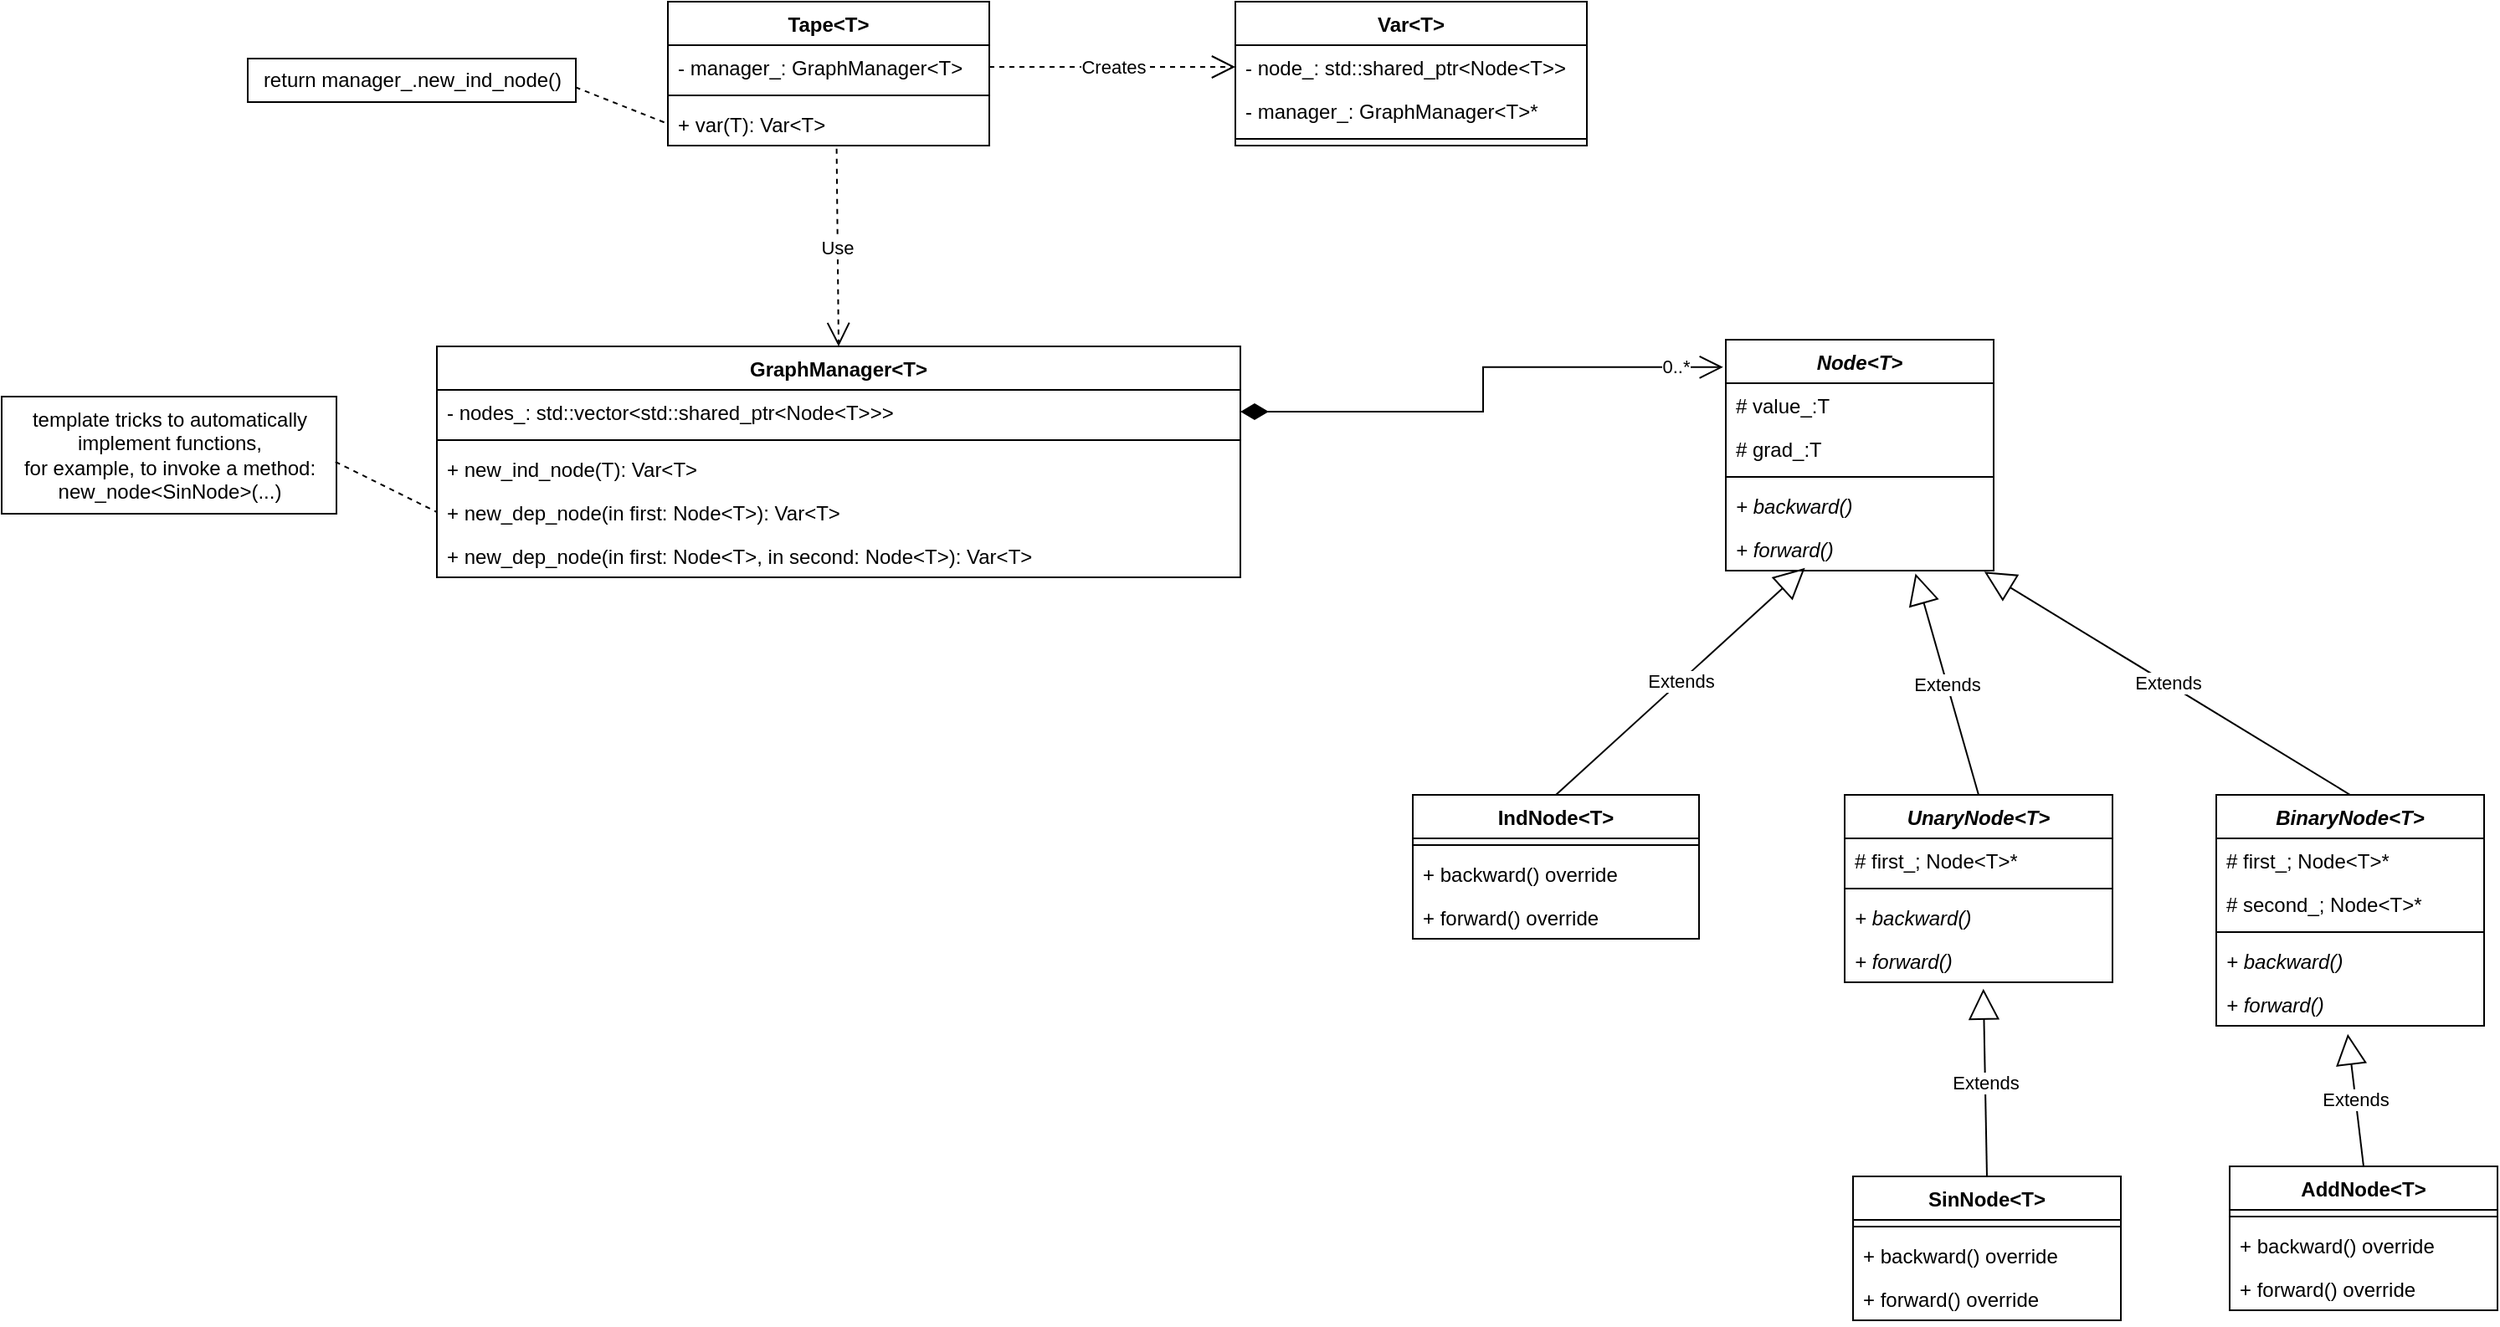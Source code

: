 <mxfile version="26.0.9">
  <diagram name="Page-1" id="E7ItXtVxkb0EkNfJRyOl">
    <mxGraphModel dx="2318" dy="1134" grid="0" gridSize="10" guides="1" tooltips="1" connect="1" arrows="1" fold="1" page="1" pageScale="1" pageWidth="850" pageHeight="1100" math="0" shadow="0">
      <root>
        <mxCell id="0" />
        <mxCell id="1" parent="0" />
        <mxCell id="luiZvTGX7wpIHtlbnvlm-1" value="&lt;div&gt;Tape&amp;lt;T&amp;gt;&lt;/div&gt;" style="swimlane;fontStyle=1;align=center;verticalAlign=top;childLayout=stackLayout;horizontal=1;startSize=26;horizontalStack=0;resizeParent=1;resizeParentMax=0;resizeLast=0;collapsible=1;marginBottom=0;whiteSpace=wrap;html=1;" parent="1" vertex="1">
          <mxGeometry x="-412" y="264" width="192" height="86" as="geometry" />
        </mxCell>
        <mxCell id="luiZvTGX7wpIHtlbnvlm-2" value="- manager_: GraphManager&amp;lt;T&amp;gt;" style="text;strokeColor=none;fillColor=none;align=left;verticalAlign=top;spacingLeft=4;spacingRight=4;overflow=hidden;rotatable=0;points=[[0,0.5],[1,0.5]];portConstraint=eastwest;whiteSpace=wrap;html=1;" parent="luiZvTGX7wpIHtlbnvlm-1" vertex="1">
          <mxGeometry y="26" width="192" height="26" as="geometry" />
        </mxCell>
        <mxCell id="luiZvTGX7wpIHtlbnvlm-3" value="" style="line;strokeWidth=1;fillColor=none;align=left;verticalAlign=middle;spacingTop=-1;spacingLeft=3;spacingRight=3;rotatable=0;labelPosition=right;points=[];portConstraint=eastwest;strokeColor=inherit;" parent="luiZvTGX7wpIHtlbnvlm-1" vertex="1">
          <mxGeometry y="52" width="192" height="8" as="geometry" />
        </mxCell>
        <mxCell id="luiZvTGX7wpIHtlbnvlm-4" value="+ var(T): Var&amp;lt;T&amp;gt;" style="text;strokeColor=none;fillColor=none;align=left;verticalAlign=top;spacingLeft=4;spacingRight=4;overflow=hidden;rotatable=0;points=[[0,0.5],[1,0.5]];portConstraint=eastwest;whiteSpace=wrap;html=1;" parent="luiZvTGX7wpIHtlbnvlm-1" vertex="1">
          <mxGeometry y="60" width="192" height="26" as="geometry" />
        </mxCell>
        <mxCell id="luiZvTGX7wpIHtlbnvlm-6" value="GraphManager&amp;lt;T&amp;gt;" style="swimlane;fontStyle=1;align=center;verticalAlign=top;childLayout=stackLayout;horizontal=1;startSize=26;horizontalStack=0;resizeParent=1;resizeParentMax=0;resizeLast=0;collapsible=1;marginBottom=0;whiteSpace=wrap;html=1;" parent="1" vertex="1">
          <mxGeometry x="-550" y="470" width="480" height="138" as="geometry" />
        </mxCell>
        <mxCell id="luiZvTGX7wpIHtlbnvlm-7" value="&lt;div&gt;- nodes_: std::vector&amp;lt;std::shared_ptr&amp;lt;Node&amp;lt;T&amp;gt;&amp;gt;&amp;gt;&lt;/div&gt;" style="text;strokeColor=none;fillColor=none;align=left;verticalAlign=top;spacingLeft=4;spacingRight=4;overflow=hidden;rotatable=0;points=[[0,0.5],[1,0.5]];portConstraint=eastwest;whiteSpace=wrap;html=1;" parent="luiZvTGX7wpIHtlbnvlm-6" vertex="1">
          <mxGeometry y="26" width="480" height="26" as="geometry" />
        </mxCell>
        <mxCell id="luiZvTGX7wpIHtlbnvlm-8" value="" style="line;strokeWidth=1;fillColor=none;align=left;verticalAlign=middle;spacingTop=-1;spacingLeft=3;spacingRight=3;rotatable=0;labelPosition=right;points=[];portConstraint=eastwest;strokeColor=inherit;" parent="luiZvTGX7wpIHtlbnvlm-6" vertex="1">
          <mxGeometry y="52" width="480" height="8" as="geometry" />
        </mxCell>
        <mxCell id="luiZvTGX7wpIHtlbnvlm-9" value="+ new_ind_node(T): Var&amp;lt;T&amp;gt;" style="text;strokeColor=none;fillColor=none;align=left;verticalAlign=top;spacingLeft=4;spacingRight=4;overflow=hidden;rotatable=0;points=[[0,0.5],[1,0.5]];portConstraint=eastwest;whiteSpace=wrap;html=1;" parent="luiZvTGX7wpIHtlbnvlm-6" vertex="1">
          <mxGeometry y="60" width="480" height="26" as="geometry" />
        </mxCell>
        <mxCell id="luiZvTGX7wpIHtlbnvlm-10" value="+ new_dep_node(in first: Node&amp;lt;T&amp;gt;): Var&lt;span style=&quot;background-color: transparent; color: light-dark(rgb(0, 0, 0), rgb(255, 255, 255));&quot;&gt;&amp;lt;T&amp;gt;&lt;/span&gt;" style="text;strokeColor=none;fillColor=none;align=left;verticalAlign=top;spacingLeft=4;spacingRight=4;overflow=hidden;rotatable=0;points=[[0,0.5],[1,0.5]];portConstraint=eastwest;whiteSpace=wrap;html=1;" parent="luiZvTGX7wpIHtlbnvlm-6" vertex="1">
          <mxGeometry y="86" width="480" height="26" as="geometry" />
        </mxCell>
        <mxCell id="luiZvTGX7wpIHtlbnvlm-11" value="+ new_dep_node(in first: Node&amp;lt;T&amp;gt;, in second: Node&amp;lt;T&amp;gt;): Var&amp;lt;T&amp;gt;" style="text;strokeColor=none;fillColor=none;align=left;verticalAlign=top;spacingLeft=4;spacingRight=4;overflow=hidden;rotatable=0;points=[[0,0.5],[1,0.5]];portConstraint=eastwest;whiteSpace=wrap;html=1;" parent="luiZvTGX7wpIHtlbnvlm-6" vertex="1">
          <mxGeometry y="112" width="480" height="26" as="geometry" />
        </mxCell>
        <mxCell id="luiZvTGX7wpIHtlbnvlm-13" value="template tricks to automatically &lt;br&gt;implement functions, &lt;br&gt;for example, to invoke a method:&lt;br&gt;new_node&amp;lt;SinNode&amp;gt;(...)" style="text;html=1;align=center;verticalAlign=middle;resizable=0;points=[];autosize=1;strokeColor=default;fillColor=none;" parent="1" vertex="1">
          <mxGeometry x="-810" y="500" width="200" height="70" as="geometry" />
        </mxCell>
        <mxCell id="luiZvTGX7wpIHtlbnvlm-15" value="" style="endArrow=none;dashed=1;html=1;rounded=0;exitX=0.997;exitY=0.557;exitDx=0;exitDy=0;exitPerimeter=0;entryX=0;entryY=0.5;entryDx=0;entryDy=0;" parent="1" source="luiZvTGX7wpIHtlbnvlm-13" target="luiZvTGX7wpIHtlbnvlm-10" edge="1">
          <mxGeometry width="50" height="50" relative="1" as="geometry">
            <mxPoint x="-490" y="560" as="sourcePoint" />
            <mxPoint x="-440" y="510" as="targetPoint" />
          </mxGeometry>
        </mxCell>
        <mxCell id="luiZvTGX7wpIHtlbnvlm-17" value="Node&amp;lt;T&amp;gt;" style="swimlane;fontStyle=3;align=center;verticalAlign=top;childLayout=stackLayout;horizontal=1;startSize=26;horizontalStack=0;resizeParent=1;resizeParentMax=0;resizeLast=0;collapsible=1;marginBottom=0;whiteSpace=wrap;html=1;" parent="1" vertex="1">
          <mxGeometry x="220" y="466" width="160" height="138" as="geometry" />
        </mxCell>
        <mxCell id="luiZvTGX7wpIHtlbnvlm-18" value="&lt;div&gt;# value_:T&lt;/div&gt;" style="text;strokeColor=none;fillColor=none;align=left;verticalAlign=top;spacingLeft=4;spacingRight=4;overflow=hidden;rotatable=0;points=[[0,0.5],[1,0.5]];portConstraint=eastwest;whiteSpace=wrap;html=1;" parent="luiZvTGX7wpIHtlbnvlm-17" vertex="1">
          <mxGeometry y="26" width="160" height="26" as="geometry" />
        </mxCell>
        <mxCell id="luiZvTGX7wpIHtlbnvlm-21" value="&lt;div&gt;# grad_:T&lt;/div&gt;" style="text;strokeColor=none;fillColor=none;align=left;verticalAlign=top;spacingLeft=4;spacingRight=4;overflow=hidden;rotatable=0;points=[[0,0.5],[1,0.5]];portConstraint=eastwest;whiteSpace=wrap;html=1;" parent="luiZvTGX7wpIHtlbnvlm-17" vertex="1">
          <mxGeometry y="52" width="160" height="26" as="geometry" />
        </mxCell>
        <mxCell id="luiZvTGX7wpIHtlbnvlm-19" value="" style="line;strokeWidth=1;fillColor=none;align=left;verticalAlign=middle;spacingTop=-1;spacingLeft=3;spacingRight=3;rotatable=0;labelPosition=right;points=[];portConstraint=eastwest;strokeColor=inherit;" parent="luiZvTGX7wpIHtlbnvlm-17" vertex="1">
          <mxGeometry y="78" width="160" height="8" as="geometry" />
        </mxCell>
        <mxCell id="luiZvTGX7wpIHtlbnvlm-20" value="&lt;div&gt;+ backward()&lt;/div&gt;" style="text;strokeColor=none;fillColor=none;align=left;verticalAlign=top;spacingLeft=4;spacingRight=4;overflow=hidden;rotatable=0;points=[[0,0.5],[1,0.5]];portConstraint=eastwest;whiteSpace=wrap;html=1;fontStyle=2" parent="luiZvTGX7wpIHtlbnvlm-17" vertex="1">
          <mxGeometry y="86" width="160" height="26" as="geometry" />
        </mxCell>
        <mxCell id="luiZvTGX7wpIHtlbnvlm-22" value="&lt;div&gt;+ forward()&lt;/div&gt;" style="text;strokeColor=none;fillColor=none;align=left;verticalAlign=top;spacingLeft=4;spacingRight=4;overflow=hidden;rotatable=0;points=[[0,0.5],[1,0.5]];portConstraint=eastwest;whiteSpace=wrap;html=1;fontStyle=2" parent="luiZvTGX7wpIHtlbnvlm-17" vertex="1">
          <mxGeometry y="112" width="160" height="26" as="geometry" />
        </mxCell>
        <mxCell id="luiZvTGX7wpIHtlbnvlm-23" value="" style="endArrow=open;html=1;endSize=12;startArrow=diamondThin;startSize=14;startFill=1;edgeStyle=orthogonalEdgeStyle;align=left;verticalAlign=bottom;rounded=0;exitX=1;exitY=0.5;exitDx=0;exitDy=0;entryX=-0.01;entryY=0.119;entryDx=0;entryDy=0;entryPerimeter=0;curved=0;" parent="1" source="luiZvTGX7wpIHtlbnvlm-7" target="luiZvTGX7wpIHtlbnvlm-17" edge="1">
          <mxGeometry x="-1" y="3" relative="1" as="geometry">
            <mxPoint x="-140" y="690" as="sourcePoint" />
            <mxPoint x="20" y="690" as="targetPoint" />
          </mxGeometry>
        </mxCell>
        <mxCell id="luiZvTGX7wpIHtlbnvlm-24" value="0..*" style="edgeLabel;html=1;align=center;verticalAlign=middle;resizable=0;points=[];" parent="luiZvTGX7wpIHtlbnvlm-23" vertex="1" connectable="0">
          <mxGeometry x="0.951" y="1" relative="1" as="geometry">
            <mxPoint x="-21" as="offset" />
          </mxGeometry>
        </mxCell>
        <mxCell id="luiZvTGX7wpIHtlbnvlm-29" value="IndNode&amp;lt;T&amp;gt;" style="swimlane;fontStyle=1;align=center;verticalAlign=top;childLayout=stackLayout;horizontal=1;startSize=26;horizontalStack=0;resizeParent=1;resizeParentMax=0;resizeLast=0;collapsible=1;marginBottom=0;whiteSpace=wrap;html=1;" parent="1" vertex="1">
          <mxGeometry x="33" y="738" width="171" height="86" as="geometry" />
        </mxCell>
        <mxCell id="luiZvTGX7wpIHtlbnvlm-32" value="" style="line;strokeWidth=1;fillColor=none;align=left;verticalAlign=middle;spacingTop=-1;spacingLeft=3;spacingRight=3;rotatable=0;labelPosition=right;points=[];portConstraint=eastwest;strokeColor=inherit;" parent="luiZvTGX7wpIHtlbnvlm-29" vertex="1">
          <mxGeometry y="26" width="171" height="8" as="geometry" />
        </mxCell>
        <mxCell id="luiZvTGX7wpIHtlbnvlm-33" value="&lt;div&gt;+ backward() override&lt;br&gt;&lt;/div&gt;" style="text;strokeColor=none;fillColor=none;align=left;verticalAlign=top;spacingLeft=4;spacingRight=4;overflow=hidden;rotatable=0;points=[[0,0.5],[1,0.5]];portConstraint=eastwest;whiteSpace=wrap;html=1;fontStyle=0" parent="luiZvTGX7wpIHtlbnvlm-29" vertex="1">
          <mxGeometry y="34" width="171" height="26" as="geometry" />
        </mxCell>
        <mxCell id="luiZvTGX7wpIHtlbnvlm-34" value="&lt;div&gt;+ forward() override&lt;/div&gt;" style="text;strokeColor=none;fillColor=none;align=left;verticalAlign=top;spacingLeft=4;spacingRight=4;overflow=hidden;rotatable=0;points=[[0,0.5],[1,0.5]];portConstraint=eastwest;whiteSpace=wrap;html=1;fontStyle=0" parent="luiZvTGX7wpIHtlbnvlm-29" vertex="1">
          <mxGeometry y="60" width="171" height="26" as="geometry" />
        </mxCell>
        <mxCell id="luiZvTGX7wpIHtlbnvlm-35" value="Extends" style="endArrow=block;endSize=16;endFill=0;html=1;rounded=0;exitX=0.5;exitY=0;exitDx=0;exitDy=0;entryX=0.296;entryY=0.936;entryDx=0;entryDy=0;entryPerimeter=0;" parent="1" source="luiZvTGX7wpIHtlbnvlm-29" target="luiZvTGX7wpIHtlbnvlm-22" edge="1">
          <mxGeometry width="160" relative="1" as="geometry">
            <mxPoint x="229" y="710" as="sourcePoint" />
            <mxPoint x="389" y="710" as="targetPoint" />
          </mxGeometry>
        </mxCell>
        <mxCell id="luiZvTGX7wpIHtlbnvlm-43" value="UnaryNode&amp;lt;T&amp;gt;" style="swimlane;fontStyle=3;align=center;verticalAlign=top;childLayout=stackLayout;horizontal=1;startSize=26;horizontalStack=0;resizeParent=1;resizeParentMax=0;resizeLast=0;collapsible=1;marginBottom=0;whiteSpace=wrap;html=1;" parent="1" vertex="1">
          <mxGeometry x="291" y="738" width="160" height="112" as="geometry" />
        </mxCell>
        <mxCell id="luiZvTGX7wpIHtlbnvlm-44" value="&lt;div&gt;# first_; Node&amp;lt;T&amp;gt;*&lt;br&gt;&lt;/div&gt;" style="text;strokeColor=none;fillColor=none;align=left;verticalAlign=top;spacingLeft=4;spacingRight=4;overflow=hidden;rotatable=0;points=[[0,0.5],[1,0.5]];portConstraint=eastwest;whiteSpace=wrap;html=1;" parent="luiZvTGX7wpIHtlbnvlm-43" vertex="1">
          <mxGeometry y="26" width="160" height="26" as="geometry" />
        </mxCell>
        <mxCell id="luiZvTGX7wpIHtlbnvlm-46" value="" style="line;strokeWidth=1;fillColor=none;align=left;verticalAlign=middle;spacingTop=-1;spacingLeft=3;spacingRight=3;rotatable=0;labelPosition=right;points=[];portConstraint=eastwest;strokeColor=inherit;" parent="luiZvTGX7wpIHtlbnvlm-43" vertex="1">
          <mxGeometry y="52" width="160" height="8" as="geometry" />
        </mxCell>
        <mxCell id="luiZvTGX7wpIHtlbnvlm-47" value="&lt;div&gt;+ backward()&lt;/div&gt;" style="text;strokeColor=none;fillColor=none;align=left;verticalAlign=top;spacingLeft=4;spacingRight=4;overflow=hidden;rotatable=0;points=[[0,0.5],[1,0.5]];portConstraint=eastwest;whiteSpace=wrap;html=1;fontStyle=2" parent="luiZvTGX7wpIHtlbnvlm-43" vertex="1">
          <mxGeometry y="60" width="160" height="26" as="geometry" />
        </mxCell>
        <mxCell id="luiZvTGX7wpIHtlbnvlm-48" value="&lt;div&gt;+ forward()&lt;/div&gt;" style="text;strokeColor=none;fillColor=none;align=left;verticalAlign=top;spacingLeft=4;spacingRight=4;overflow=hidden;rotatable=0;points=[[0,0.5],[1,0.5]];portConstraint=eastwest;whiteSpace=wrap;html=1;fontStyle=2" parent="luiZvTGX7wpIHtlbnvlm-43" vertex="1">
          <mxGeometry y="86" width="160" height="26" as="geometry" />
        </mxCell>
        <mxCell id="luiZvTGX7wpIHtlbnvlm-50" value="Extends" style="endArrow=block;endSize=16;endFill=0;html=1;rounded=0;exitX=0.5;exitY=0;exitDx=0;exitDy=0;entryX=0.708;entryY=1.067;entryDx=0;entryDy=0;entryPerimeter=0;" parent="1" source="luiZvTGX7wpIHtlbnvlm-43" target="luiZvTGX7wpIHtlbnvlm-22" edge="1">
          <mxGeometry width="160" relative="1" as="geometry">
            <mxPoint x="129" y="748" as="sourcePoint" />
            <mxPoint x="277" y="612" as="targetPoint" />
          </mxGeometry>
        </mxCell>
        <mxCell id="luiZvTGX7wpIHtlbnvlm-57" value="BinaryNode&amp;lt;T&amp;gt;" style="swimlane;fontStyle=3;align=center;verticalAlign=top;childLayout=stackLayout;horizontal=1;startSize=26;horizontalStack=0;resizeParent=1;resizeParentMax=0;resizeLast=0;collapsible=1;marginBottom=0;whiteSpace=wrap;html=1;" parent="1" vertex="1">
          <mxGeometry x="513" y="738" width="160" height="138" as="geometry" />
        </mxCell>
        <mxCell id="luiZvTGX7wpIHtlbnvlm-58" value="&lt;div&gt;# first_; Node&amp;lt;T&amp;gt;*&lt;br&gt;&lt;/div&gt;" style="text;strokeColor=none;fillColor=none;align=left;verticalAlign=top;spacingLeft=4;spacingRight=4;overflow=hidden;rotatable=0;points=[[0,0.5],[1,0.5]];portConstraint=eastwest;whiteSpace=wrap;html=1;" parent="luiZvTGX7wpIHtlbnvlm-57" vertex="1">
          <mxGeometry y="26" width="160" height="26" as="geometry" />
        </mxCell>
        <mxCell id="luiZvTGX7wpIHtlbnvlm-63" value="&lt;div&gt;# second_; Node&amp;lt;T&amp;gt;*&lt;br&gt;&lt;/div&gt;" style="text;strokeColor=none;fillColor=none;align=left;verticalAlign=top;spacingLeft=4;spacingRight=4;overflow=hidden;rotatable=0;points=[[0,0.5],[1,0.5]];portConstraint=eastwest;whiteSpace=wrap;html=1;" parent="luiZvTGX7wpIHtlbnvlm-57" vertex="1">
          <mxGeometry y="52" width="160" height="26" as="geometry" />
        </mxCell>
        <mxCell id="luiZvTGX7wpIHtlbnvlm-59" value="" style="line;strokeWidth=1;fillColor=none;align=left;verticalAlign=middle;spacingTop=-1;spacingLeft=3;spacingRight=3;rotatable=0;labelPosition=right;points=[];portConstraint=eastwest;strokeColor=inherit;" parent="luiZvTGX7wpIHtlbnvlm-57" vertex="1">
          <mxGeometry y="78" width="160" height="8" as="geometry" />
        </mxCell>
        <mxCell id="luiZvTGX7wpIHtlbnvlm-60" value="&lt;div&gt;+ backward()&lt;/div&gt;" style="text;strokeColor=none;fillColor=none;align=left;verticalAlign=top;spacingLeft=4;spacingRight=4;overflow=hidden;rotatable=0;points=[[0,0.5],[1,0.5]];portConstraint=eastwest;whiteSpace=wrap;html=1;fontStyle=2" parent="luiZvTGX7wpIHtlbnvlm-57" vertex="1">
          <mxGeometry y="86" width="160" height="26" as="geometry" />
        </mxCell>
        <mxCell id="luiZvTGX7wpIHtlbnvlm-61" value="&lt;div&gt;+ forward()&lt;/div&gt;" style="text;strokeColor=none;fillColor=none;align=left;verticalAlign=top;spacingLeft=4;spacingRight=4;overflow=hidden;rotatable=0;points=[[0,0.5],[1,0.5]];portConstraint=eastwest;whiteSpace=wrap;html=1;fontStyle=2" parent="luiZvTGX7wpIHtlbnvlm-57" vertex="1">
          <mxGeometry y="112" width="160" height="26" as="geometry" />
        </mxCell>
        <mxCell id="luiZvTGX7wpIHtlbnvlm-64" value="Extends" style="endArrow=block;endSize=16;endFill=0;html=1;rounded=0;exitX=0.5;exitY=0;exitDx=0;exitDy=0;entryX=0.965;entryY=1.026;entryDx=0;entryDy=0;entryPerimeter=0;" parent="1" source="luiZvTGX7wpIHtlbnvlm-57" target="luiZvTGX7wpIHtlbnvlm-22" edge="1">
          <mxGeometry width="160" relative="1" as="geometry">
            <mxPoint x="381" y="748" as="sourcePoint" />
            <mxPoint x="343" y="616" as="targetPoint" />
          </mxGeometry>
        </mxCell>
        <mxCell id="luiZvTGX7wpIHtlbnvlm-65" value="AddNode&amp;lt;T&amp;gt;" style="swimlane;fontStyle=1;align=center;verticalAlign=top;childLayout=stackLayout;horizontal=1;startSize=26;horizontalStack=0;resizeParent=1;resizeParentMax=0;resizeLast=0;collapsible=1;marginBottom=0;whiteSpace=wrap;html=1;" parent="1" vertex="1">
          <mxGeometry x="521" y="960" width="160" height="86" as="geometry" />
        </mxCell>
        <mxCell id="luiZvTGX7wpIHtlbnvlm-68" value="" style="line;strokeWidth=1;fillColor=none;align=left;verticalAlign=middle;spacingTop=-1;spacingLeft=3;spacingRight=3;rotatable=0;labelPosition=right;points=[];portConstraint=eastwest;strokeColor=inherit;" parent="luiZvTGX7wpIHtlbnvlm-65" vertex="1">
          <mxGeometry y="26" width="160" height="8" as="geometry" />
        </mxCell>
        <mxCell id="luiZvTGX7wpIHtlbnvlm-69" value="&lt;div&gt;+ backward() override&lt;br&gt;&lt;/div&gt;" style="text;strokeColor=none;fillColor=none;align=left;verticalAlign=top;spacingLeft=4;spacingRight=4;overflow=hidden;rotatable=0;points=[[0,0.5],[1,0.5]];portConstraint=eastwest;whiteSpace=wrap;html=1;fontStyle=0" parent="luiZvTGX7wpIHtlbnvlm-65" vertex="1">
          <mxGeometry y="34" width="160" height="26" as="geometry" />
        </mxCell>
        <mxCell id="luiZvTGX7wpIHtlbnvlm-70" value="&lt;div&gt;+ forward() override&lt;/div&gt;" style="text;strokeColor=none;fillColor=none;align=left;verticalAlign=top;spacingLeft=4;spacingRight=4;overflow=hidden;rotatable=0;points=[[0,0.5],[1,0.5]];portConstraint=eastwest;whiteSpace=wrap;html=1;fontStyle=0" parent="luiZvTGX7wpIHtlbnvlm-65" vertex="1">
          <mxGeometry y="60" width="160" height="26" as="geometry" />
        </mxCell>
        <mxCell id="luiZvTGX7wpIHtlbnvlm-71" value="Extends" style="endArrow=block;endSize=16;endFill=0;html=1;rounded=0;exitX=0.5;exitY=0;exitDx=0;exitDy=0;entryX=0.491;entryY=1.188;entryDx=0;entryDy=0;entryPerimeter=0;" parent="1" source="luiZvTGX7wpIHtlbnvlm-65" target="luiZvTGX7wpIHtlbnvlm-61" edge="1">
          <mxGeometry width="160" relative="1" as="geometry">
            <mxPoint x="272" y="775" as="sourcePoint" />
            <mxPoint x="432" y="775" as="targetPoint" />
          </mxGeometry>
        </mxCell>
        <mxCell id="luiZvTGX7wpIHtlbnvlm-72" value="SinNode&amp;lt;T&amp;gt;" style="swimlane;fontStyle=1;align=center;verticalAlign=top;childLayout=stackLayout;horizontal=1;startSize=26;horizontalStack=0;resizeParent=1;resizeParentMax=0;resizeLast=0;collapsible=1;marginBottom=0;whiteSpace=wrap;html=1;" parent="1" vertex="1">
          <mxGeometry x="296" y="966" width="160" height="86" as="geometry" />
        </mxCell>
        <mxCell id="luiZvTGX7wpIHtlbnvlm-73" value="" style="line;strokeWidth=1;fillColor=none;align=left;verticalAlign=middle;spacingTop=-1;spacingLeft=3;spacingRight=3;rotatable=0;labelPosition=right;points=[];portConstraint=eastwest;strokeColor=inherit;" parent="luiZvTGX7wpIHtlbnvlm-72" vertex="1">
          <mxGeometry y="26" width="160" height="8" as="geometry" />
        </mxCell>
        <mxCell id="luiZvTGX7wpIHtlbnvlm-74" value="&lt;div&gt;+ backward() override&lt;br&gt;&lt;/div&gt;" style="text;strokeColor=none;fillColor=none;align=left;verticalAlign=top;spacingLeft=4;spacingRight=4;overflow=hidden;rotatable=0;points=[[0,0.5],[1,0.5]];portConstraint=eastwest;whiteSpace=wrap;html=1;fontStyle=0" parent="luiZvTGX7wpIHtlbnvlm-72" vertex="1">
          <mxGeometry y="34" width="160" height="26" as="geometry" />
        </mxCell>
        <mxCell id="luiZvTGX7wpIHtlbnvlm-75" value="&lt;div&gt;+ forward() override&lt;/div&gt;" style="text;strokeColor=none;fillColor=none;align=left;verticalAlign=top;spacingLeft=4;spacingRight=4;overflow=hidden;rotatable=0;points=[[0,0.5],[1,0.5]];portConstraint=eastwest;whiteSpace=wrap;html=1;fontStyle=0" parent="luiZvTGX7wpIHtlbnvlm-72" vertex="1">
          <mxGeometry y="60" width="160" height="26" as="geometry" />
        </mxCell>
        <mxCell id="luiZvTGX7wpIHtlbnvlm-76" value="Extends" style="endArrow=block;endSize=16;endFill=0;html=1;rounded=0;exitX=0.5;exitY=0;exitDx=0;exitDy=0;entryX=0.518;entryY=1.147;entryDx=0;entryDy=0;entryPerimeter=0;" parent="1" source="luiZvTGX7wpIHtlbnvlm-72" target="luiZvTGX7wpIHtlbnvlm-48" edge="1">
          <mxGeometry width="160" relative="1" as="geometry">
            <mxPoint x="272" y="775" as="sourcePoint" />
            <mxPoint x="432" y="775" as="targetPoint" />
          </mxGeometry>
        </mxCell>
        <mxCell id="lZfEsN3OYwq-n7Z0TbKd-1" value="Var&amp;lt;T&amp;gt;" style="swimlane;fontStyle=1;align=center;verticalAlign=top;childLayout=stackLayout;horizontal=1;startSize=26;horizontalStack=0;resizeParent=1;resizeParentMax=0;resizeLast=0;collapsible=1;marginBottom=0;whiteSpace=wrap;html=1;" vertex="1" parent="1">
          <mxGeometry x="-73" y="264" width="210" height="86" as="geometry" />
        </mxCell>
        <mxCell id="lZfEsN3OYwq-n7Z0TbKd-2" value="- node_: std::shared_ptr&amp;lt;Node&amp;lt;T&amp;gt;&amp;gt;" style="text;strokeColor=none;fillColor=none;align=left;verticalAlign=top;spacingLeft=4;spacingRight=4;overflow=hidden;rotatable=0;points=[[0,0.5],[1,0.5]];portConstraint=eastwest;whiteSpace=wrap;html=1;" vertex="1" parent="lZfEsN3OYwq-n7Z0TbKd-1">
          <mxGeometry y="26" width="210" height="26" as="geometry" />
        </mxCell>
        <mxCell id="lZfEsN3OYwq-n7Z0TbKd-5" value="- manager_: GraphManager&amp;lt;T&amp;gt;*" style="text;strokeColor=none;fillColor=none;align=left;verticalAlign=top;spacingLeft=4;spacingRight=4;overflow=hidden;rotatable=0;points=[[0,0.5],[1,0.5]];portConstraint=eastwest;whiteSpace=wrap;html=1;" vertex="1" parent="lZfEsN3OYwq-n7Z0TbKd-1">
          <mxGeometry y="52" width="210" height="26" as="geometry" />
        </mxCell>
        <mxCell id="lZfEsN3OYwq-n7Z0TbKd-3" value="" style="line;strokeWidth=1;fillColor=none;align=left;verticalAlign=middle;spacingTop=-1;spacingLeft=3;spacingRight=3;rotatable=0;labelPosition=right;points=[];portConstraint=eastwest;strokeColor=inherit;" vertex="1" parent="lZfEsN3OYwq-n7Z0TbKd-1">
          <mxGeometry y="78" width="210" height="8" as="geometry" />
        </mxCell>
        <mxCell id="lZfEsN3OYwq-n7Z0TbKd-12" value="Use" style="endArrow=open;endSize=12;dashed=1;html=1;rounded=0;exitX=0.525;exitY=1.073;exitDx=0;exitDy=0;exitPerimeter=0;entryX=0.5;entryY=0;entryDx=0;entryDy=0;" edge="1" parent="1" source="luiZvTGX7wpIHtlbnvlm-4" target="luiZvTGX7wpIHtlbnvlm-6">
          <mxGeometry width="160" relative="1" as="geometry">
            <mxPoint x="-97" y="651" as="sourcePoint" />
            <mxPoint x="63" y="651" as="targetPoint" />
          </mxGeometry>
        </mxCell>
        <mxCell id="lZfEsN3OYwq-n7Z0TbKd-13" value="Creates" style="endArrow=open;endSize=12;dashed=1;html=1;rounded=0;exitX=1;exitY=0.5;exitDx=0;exitDy=0;entryX=0;entryY=0.5;entryDx=0;entryDy=0;" edge="1" parent="1" source="luiZvTGX7wpIHtlbnvlm-2" target="lZfEsN3OYwq-n7Z0TbKd-2">
          <mxGeometry width="160" relative="1" as="geometry">
            <mxPoint x="-294" y="541" as="sourcePoint" />
            <mxPoint x="-134" y="541" as="targetPoint" />
          </mxGeometry>
        </mxCell>
        <mxCell id="lZfEsN3OYwq-n7Z0TbKd-19" value="return manager_.new_ind_node()" style="text;html=1;align=center;verticalAlign=middle;resizable=0;points=[];autosize=1;strokeColor=default;fillColor=none;" vertex="1" parent="1">
          <mxGeometry x="-663" y="298" width="196" height="26" as="geometry" />
        </mxCell>
        <mxCell id="lZfEsN3OYwq-n7Z0TbKd-20" value="" style="endArrow=none;dashed=1;html=1;rounded=0;exitX=0.999;exitY=0.659;exitDx=0;exitDy=0;exitPerimeter=0;entryX=0;entryY=0.5;entryDx=0;entryDy=0;" edge="1" parent="1" source="lZfEsN3OYwq-n7Z0TbKd-19" target="luiZvTGX7wpIHtlbnvlm-4">
          <mxGeometry width="50" height="50" relative="1" as="geometry">
            <mxPoint x="-601" y="549" as="sourcePoint" />
            <mxPoint x="-540" y="579" as="targetPoint" />
          </mxGeometry>
        </mxCell>
      </root>
    </mxGraphModel>
  </diagram>
</mxfile>

